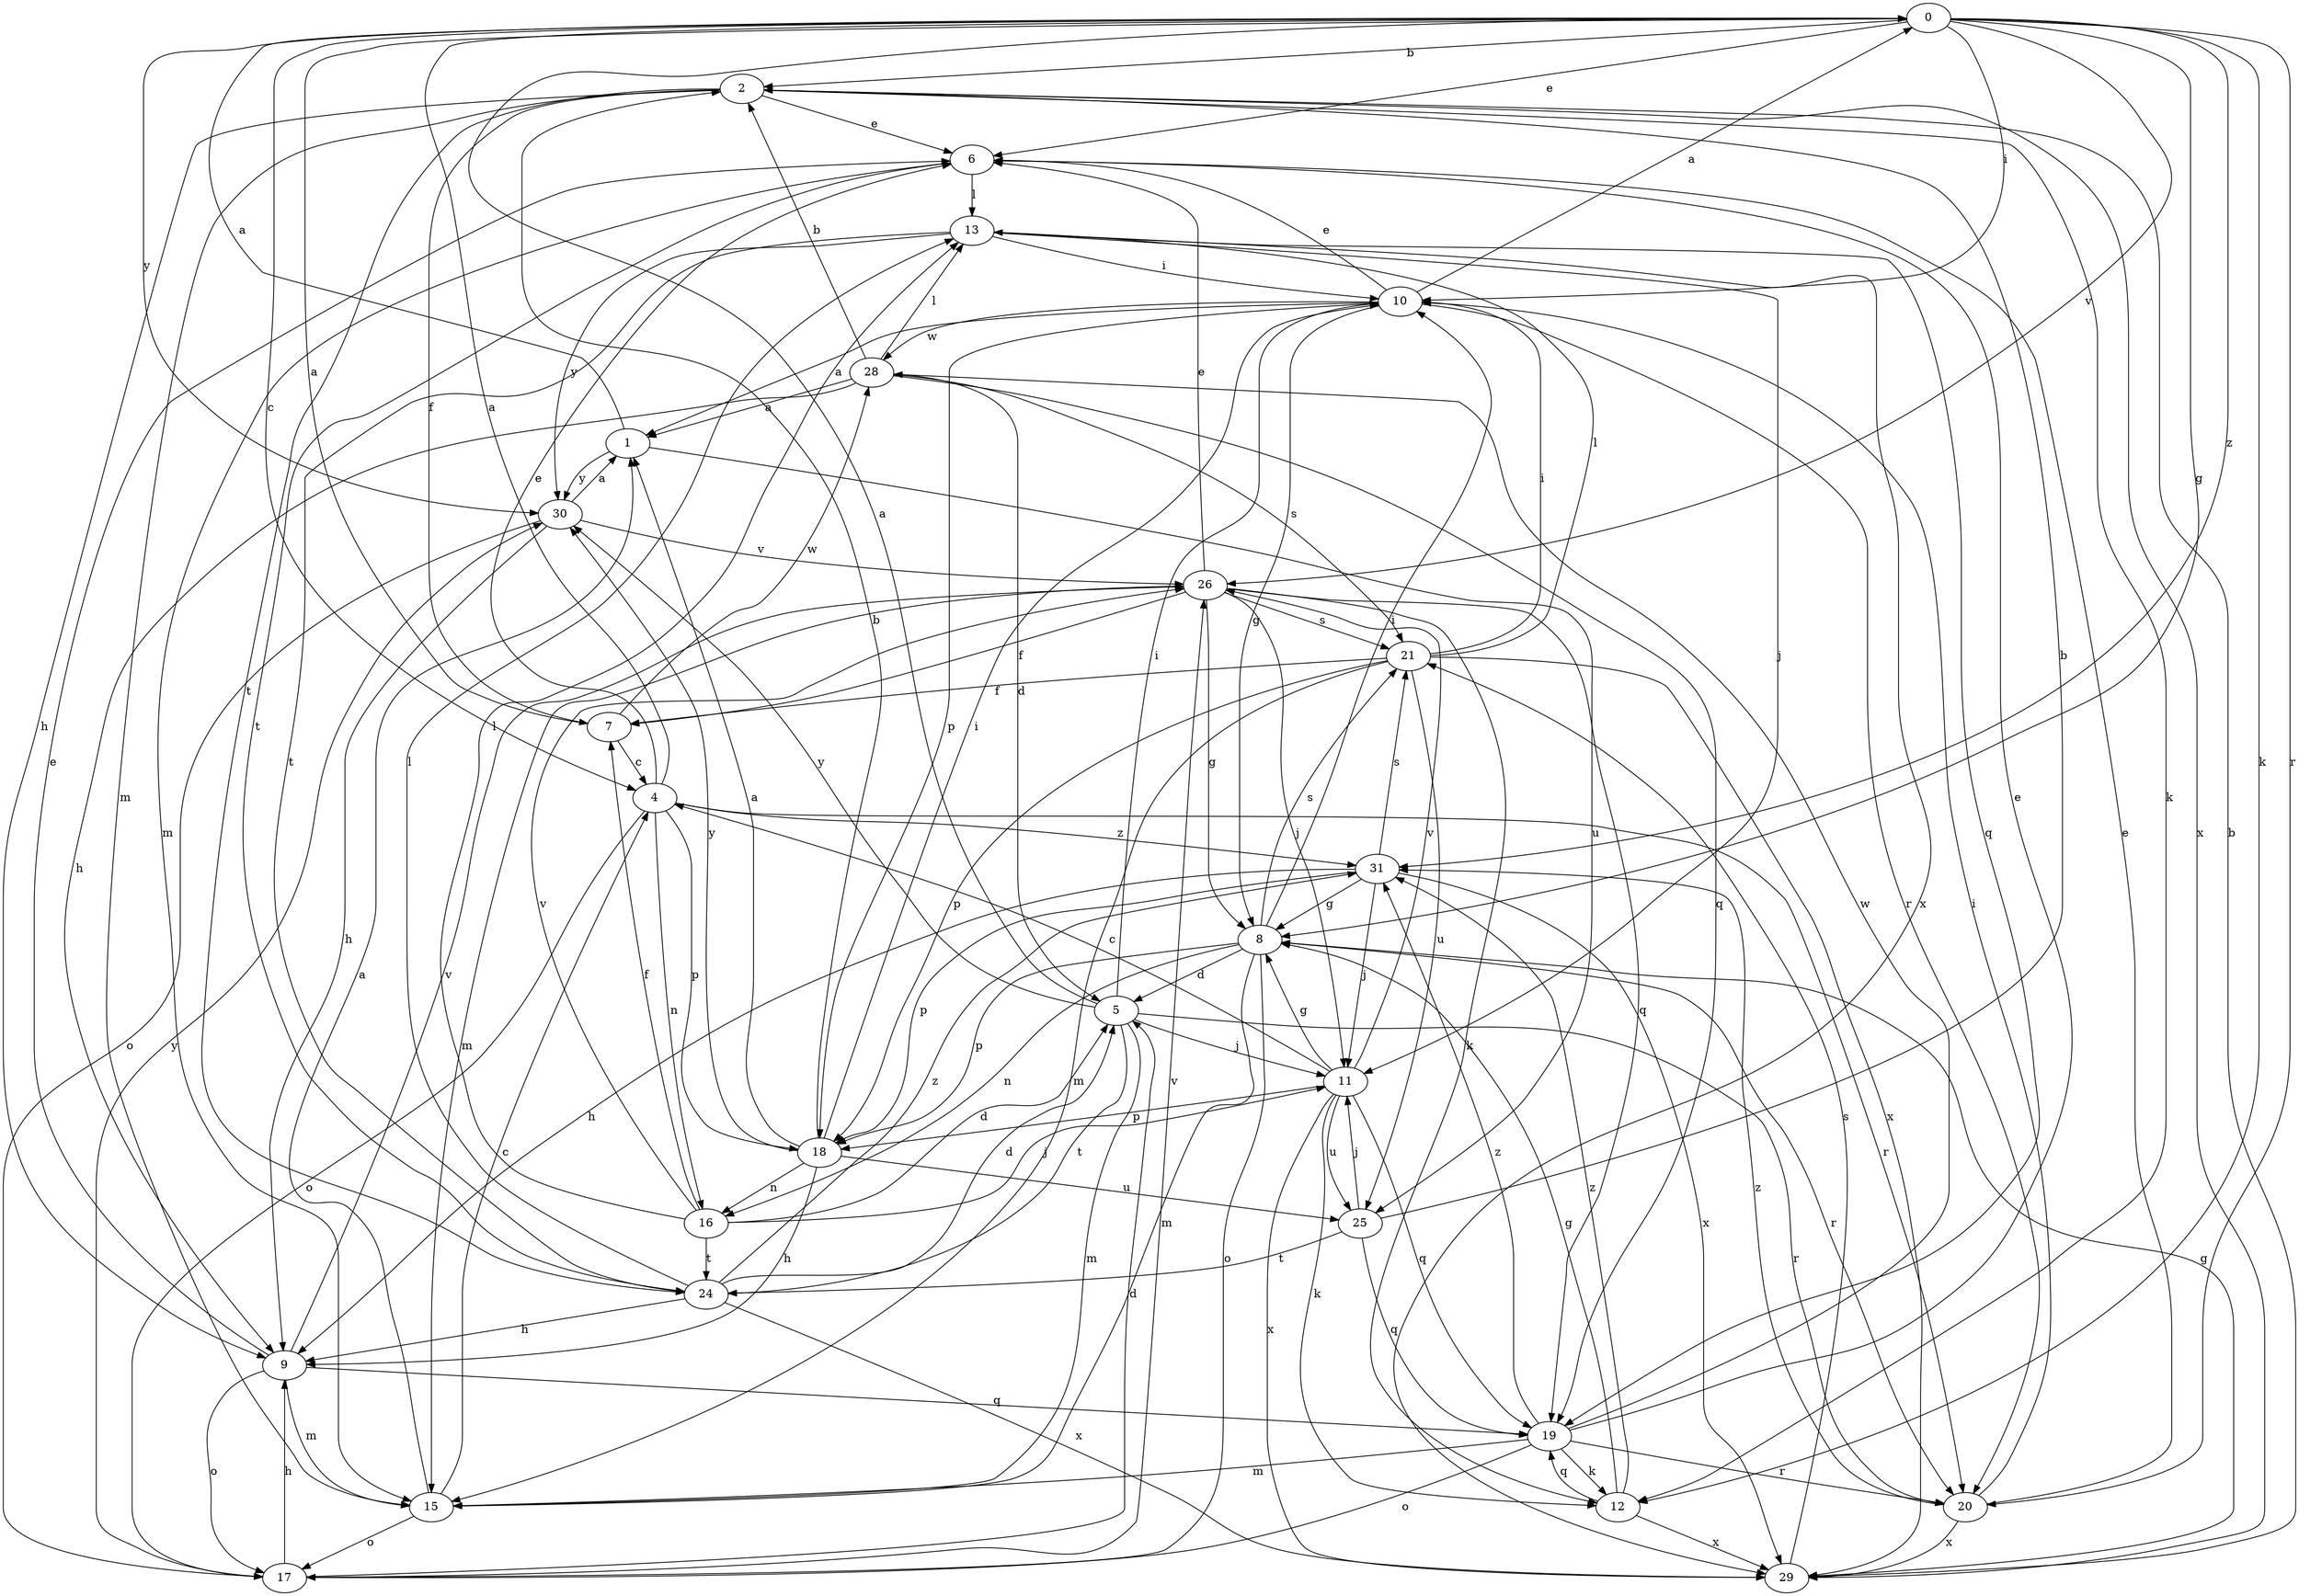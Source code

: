 strict digraph  {
0;
1;
2;
4;
5;
6;
7;
8;
9;
10;
11;
12;
13;
15;
16;
17;
18;
19;
20;
21;
24;
25;
26;
28;
29;
30;
31;
0 -> 2  [label=b];
0 -> 4  [label=c];
0 -> 6  [label=e];
0 -> 8  [label=g];
0 -> 10  [label=i];
0 -> 12  [label=k];
0 -> 20  [label=r];
0 -> 26  [label=v];
0 -> 30  [label=y];
0 -> 31  [label=z];
1 -> 0  [label=a];
1 -> 25  [label=u];
1 -> 30  [label=y];
2 -> 6  [label=e];
2 -> 7  [label=f];
2 -> 9  [label=h];
2 -> 12  [label=k];
2 -> 15  [label=m];
2 -> 24  [label=t];
2 -> 29  [label=x];
4 -> 0  [label=a];
4 -> 6  [label=e];
4 -> 16  [label=n];
4 -> 17  [label=o];
4 -> 18  [label=p];
4 -> 20  [label=r];
4 -> 31  [label=z];
5 -> 0  [label=a];
5 -> 10  [label=i];
5 -> 11  [label=j];
5 -> 15  [label=m];
5 -> 20  [label=r];
5 -> 24  [label=t];
5 -> 30  [label=y];
6 -> 13  [label=l];
6 -> 15  [label=m];
6 -> 24  [label=t];
7 -> 0  [label=a];
7 -> 4  [label=c];
7 -> 28  [label=w];
8 -> 5  [label=d];
8 -> 10  [label=i];
8 -> 15  [label=m];
8 -> 16  [label=n];
8 -> 17  [label=o];
8 -> 18  [label=p];
8 -> 20  [label=r];
8 -> 21  [label=s];
9 -> 6  [label=e];
9 -> 15  [label=m];
9 -> 17  [label=o];
9 -> 19  [label=q];
9 -> 26  [label=v];
10 -> 0  [label=a];
10 -> 1  [label=a];
10 -> 6  [label=e];
10 -> 8  [label=g];
10 -> 18  [label=p];
10 -> 20  [label=r];
10 -> 28  [label=w];
11 -> 4  [label=c];
11 -> 8  [label=g];
11 -> 12  [label=k];
11 -> 18  [label=p];
11 -> 19  [label=q];
11 -> 25  [label=u];
11 -> 26  [label=v];
11 -> 29  [label=x];
12 -> 8  [label=g];
12 -> 19  [label=q];
12 -> 29  [label=x];
12 -> 31  [label=z];
13 -> 10  [label=i];
13 -> 11  [label=j];
13 -> 19  [label=q];
13 -> 24  [label=t];
13 -> 29  [label=x];
13 -> 30  [label=y];
15 -> 1  [label=a];
15 -> 4  [label=c];
15 -> 17  [label=o];
16 -> 5  [label=d];
16 -> 7  [label=f];
16 -> 11  [label=j];
16 -> 13  [label=l];
16 -> 24  [label=t];
16 -> 26  [label=v];
17 -> 5  [label=d];
17 -> 9  [label=h];
17 -> 26  [label=v];
17 -> 30  [label=y];
18 -> 1  [label=a];
18 -> 2  [label=b];
18 -> 9  [label=h];
18 -> 10  [label=i];
18 -> 16  [label=n];
18 -> 25  [label=u];
18 -> 30  [label=y];
19 -> 6  [label=e];
19 -> 12  [label=k];
19 -> 15  [label=m];
19 -> 17  [label=o];
19 -> 20  [label=r];
19 -> 28  [label=w];
19 -> 31  [label=z];
20 -> 6  [label=e];
20 -> 10  [label=i];
20 -> 29  [label=x];
20 -> 31  [label=z];
21 -> 7  [label=f];
21 -> 10  [label=i];
21 -> 13  [label=l];
21 -> 15  [label=m];
21 -> 18  [label=p];
21 -> 25  [label=u];
21 -> 29  [label=x];
24 -> 5  [label=d];
24 -> 9  [label=h];
24 -> 13  [label=l];
24 -> 29  [label=x];
24 -> 31  [label=z];
25 -> 2  [label=b];
25 -> 11  [label=j];
25 -> 19  [label=q];
25 -> 24  [label=t];
26 -> 6  [label=e];
26 -> 7  [label=f];
26 -> 8  [label=g];
26 -> 11  [label=j];
26 -> 12  [label=k];
26 -> 15  [label=m];
26 -> 19  [label=q];
26 -> 21  [label=s];
28 -> 1  [label=a];
28 -> 2  [label=b];
28 -> 5  [label=d];
28 -> 9  [label=h];
28 -> 13  [label=l];
28 -> 19  [label=q];
28 -> 21  [label=s];
29 -> 2  [label=b];
29 -> 8  [label=g];
29 -> 21  [label=s];
30 -> 1  [label=a];
30 -> 9  [label=h];
30 -> 17  [label=o];
30 -> 26  [label=v];
31 -> 8  [label=g];
31 -> 9  [label=h];
31 -> 11  [label=j];
31 -> 18  [label=p];
31 -> 21  [label=s];
31 -> 29  [label=x];
}
